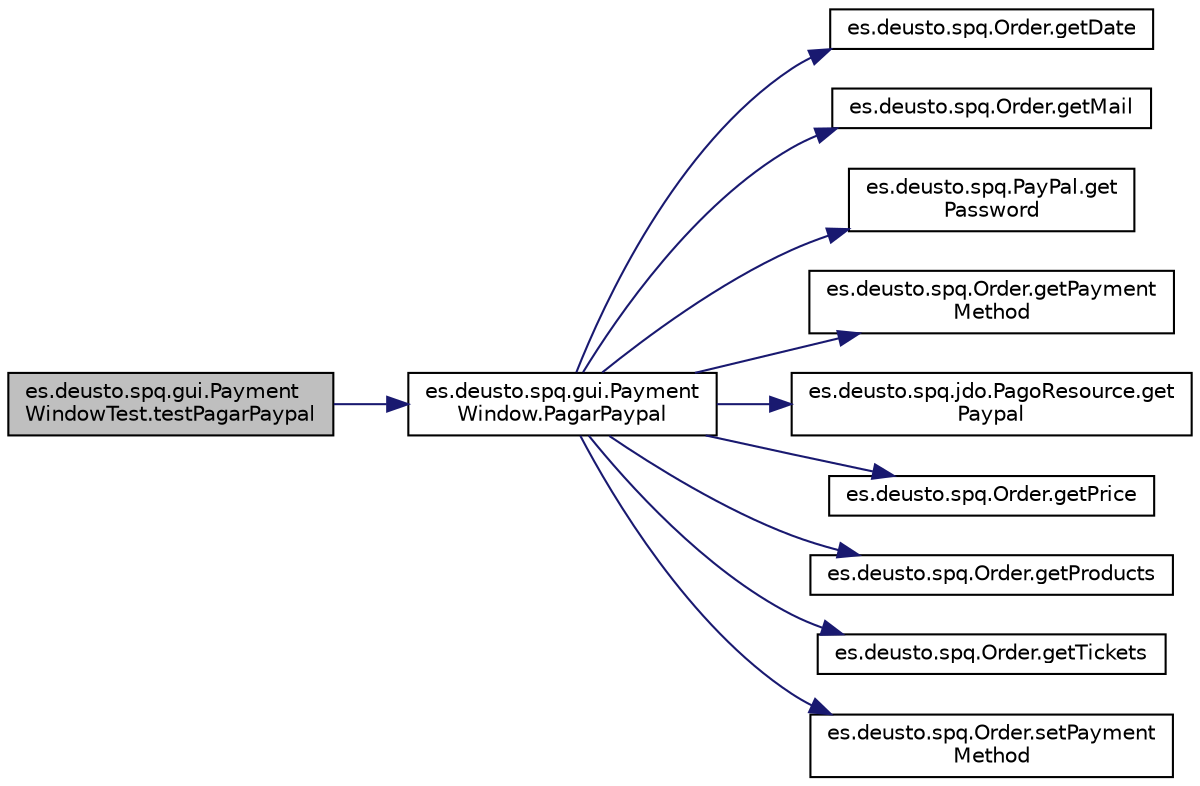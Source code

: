 digraph "es.deusto.spq.gui.PaymentWindowTest.testPagarPaypal"
{
 // LATEX_PDF_SIZE
  edge [fontname="Helvetica",fontsize="10",labelfontname="Helvetica",labelfontsize="10"];
  node [fontname="Helvetica",fontsize="10",shape=record];
  rankdir="LR";
  Node1 [label="es.deusto.spq.gui.Payment\lWindowTest.testPagarPaypal",height=0.2,width=0.4,color="black", fillcolor="grey75", style="filled", fontcolor="black",tooltip=" "];
  Node1 -> Node2 [color="midnightblue",fontsize="10",style="solid",fontname="Helvetica"];
  Node2 [label="es.deusto.spq.gui.Payment\lWindow.PagarPaypal",height=0.2,width=0.4,color="black", fillcolor="white", style="filled",URL="$classes_1_1deusto_1_1spq_1_1gui_1_1_payment_window.html#a73c315fbc4f2045f87a032655552f38a",tooltip=" "];
  Node2 -> Node3 [color="midnightblue",fontsize="10",style="solid",fontname="Helvetica"];
  Node3 [label="es.deusto.spq.Order.getDate",height=0.2,width=0.4,color="black", fillcolor="white", style="filled",URL="$classes_1_1deusto_1_1spq_1_1_order.html#a547748c9a199276f05f884a411388f9a",tooltip=" "];
  Node2 -> Node4 [color="midnightblue",fontsize="10",style="solid",fontname="Helvetica"];
  Node4 [label="es.deusto.spq.Order.getMail",height=0.2,width=0.4,color="black", fillcolor="white", style="filled",URL="$classes_1_1deusto_1_1spq_1_1_order.html#a8b3af03c25ec845836c5fce3b8c9ca25",tooltip=" "];
  Node2 -> Node5 [color="midnightblue",fontsize="10",style="solid",fontname="Helvetica"];
  Node5 [label="es.deusto.spq.PayPal.get\lPassword",height=0.2,width=0.4,color="black", fillcolor="white", style="filled",URL="$classes_1_1deusto_1_1spq_1_1_pay_pal.html#a0dc1bcec23818262d93366c9dfd125b8",tooltip=" "];
  Node2 -> Node6 [color="midnightblue",fontsize="10",style="solid",fontname="Helvetica"];
  Node6 [label="es.deusto.spq.Order.getPayment\lMethod",height=0.2,width=0.4,color="black", fillcolor="white", style="filled",URL="$classes_1_1deusto_1_1spq_1_1_order.html#a49c13852fd8c957198db55d818c43def",tooltip=" "];
  Node2 -> Node7 [color="midnightblue",fontsize="10",style="solid",fontname="Helvetica"];
  Node7 [label="es.deusto.spq.jdo.PagoResource.get\lPaypal",height=0.2,width=0.4,color="black", fillcolor="white", style="filled",URL="$classes_1_1deusto_1_1spq_1_1jdo_1_1_pago_resource.html#a242253d446121902bcbdb3b43b35ed1a",tooltip=" "];
  Node2 -> Node8 [color="midnightblue",fontsize="10",style="solid",fontname="Helvetica"];
  Node8 [label="es.deusto.spq.Order.getPrice",height=0.2,width=0.4,color="black", fillcolor="white", style="filled",URL="$classes_1_1deusto_1_1spq_1_1_order.html#adb7ddb64df1e4d2161f3a5cd0e716b91",tooltip=" "];
  Node2 -> Node9 [color="midnightblue",fontsize="10",style="solid",fontname="Helvetica"];
  Node9 [label="es.deusto.spq.Order.getProducts",height=0.2,width=0.4,color="black", fillcolor="white", style="filled",URL="$classes_1_1deusto_1_1spq_1_1_order.html#a955989f3ed98c0a61e6b16f4dd9e0853",tooltip=" "];
  Node2 -> Node10 [color="midnightblue",fontsize="10",style="solid",fontname="Helvetica"];
  Node10 [label="es.deusto.spq.Order.getTickets",height=0.2,width=0.4,color="black", fillcolor="white", style="filled",URL="$classes_1_1deusto_1_1spq_1_1_order.html#a590edfdbc96c739f134e2791098277ca",tooltip=" "];
  Node2 -> Node11 [color="midnightblue",fontsize="10",style="solid",fontname="Helvetica"];
  Node11 [label="es.deusto.spq.Order.setPayment\lMethod",height=0.2,width=0.4,color="black", fillcolor="white", style="filled",URL="$classes_1_1deusto_1_1spq_1_1_order.html#abe4b32c856c8b5c0fca97cc8e398e850",tooltip=" "];
}

